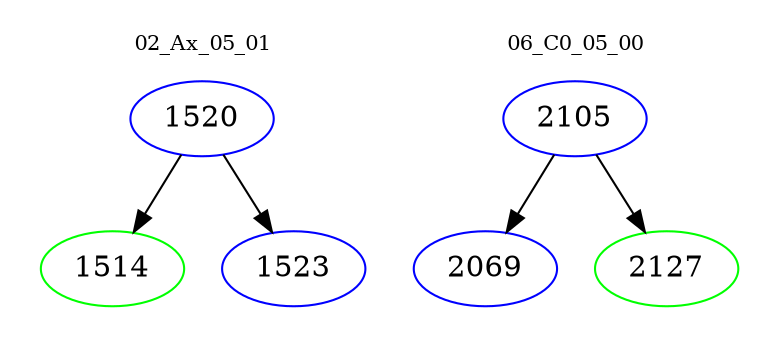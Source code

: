 digraph{
subgraph cluster_0 {
color = white
label = "02_Ax_05_01";
fontsize=10;
T0_1520 [label="1520", color="blue"]
T0_1520 -> T0_1514 [color="black"]
T0_1514 [label="1514", color="green"]
T0_1520 -> T0_1523 [color="black"]
T0_1523 [label="1523", color="blue"]
}
subgraph cluster_1 {
color = white
label = "06_C0_05_00";
fontsize=10;
T1_2105 [label="2105", color="blue"]
T1_2105 -> T1_2069 [color="black"]
T1_2069 [label="2069", color="blue"]
T1_2105 -> T1_2127 [color="black"]
T1_2127 [label="2127", color="green"]
}
}
